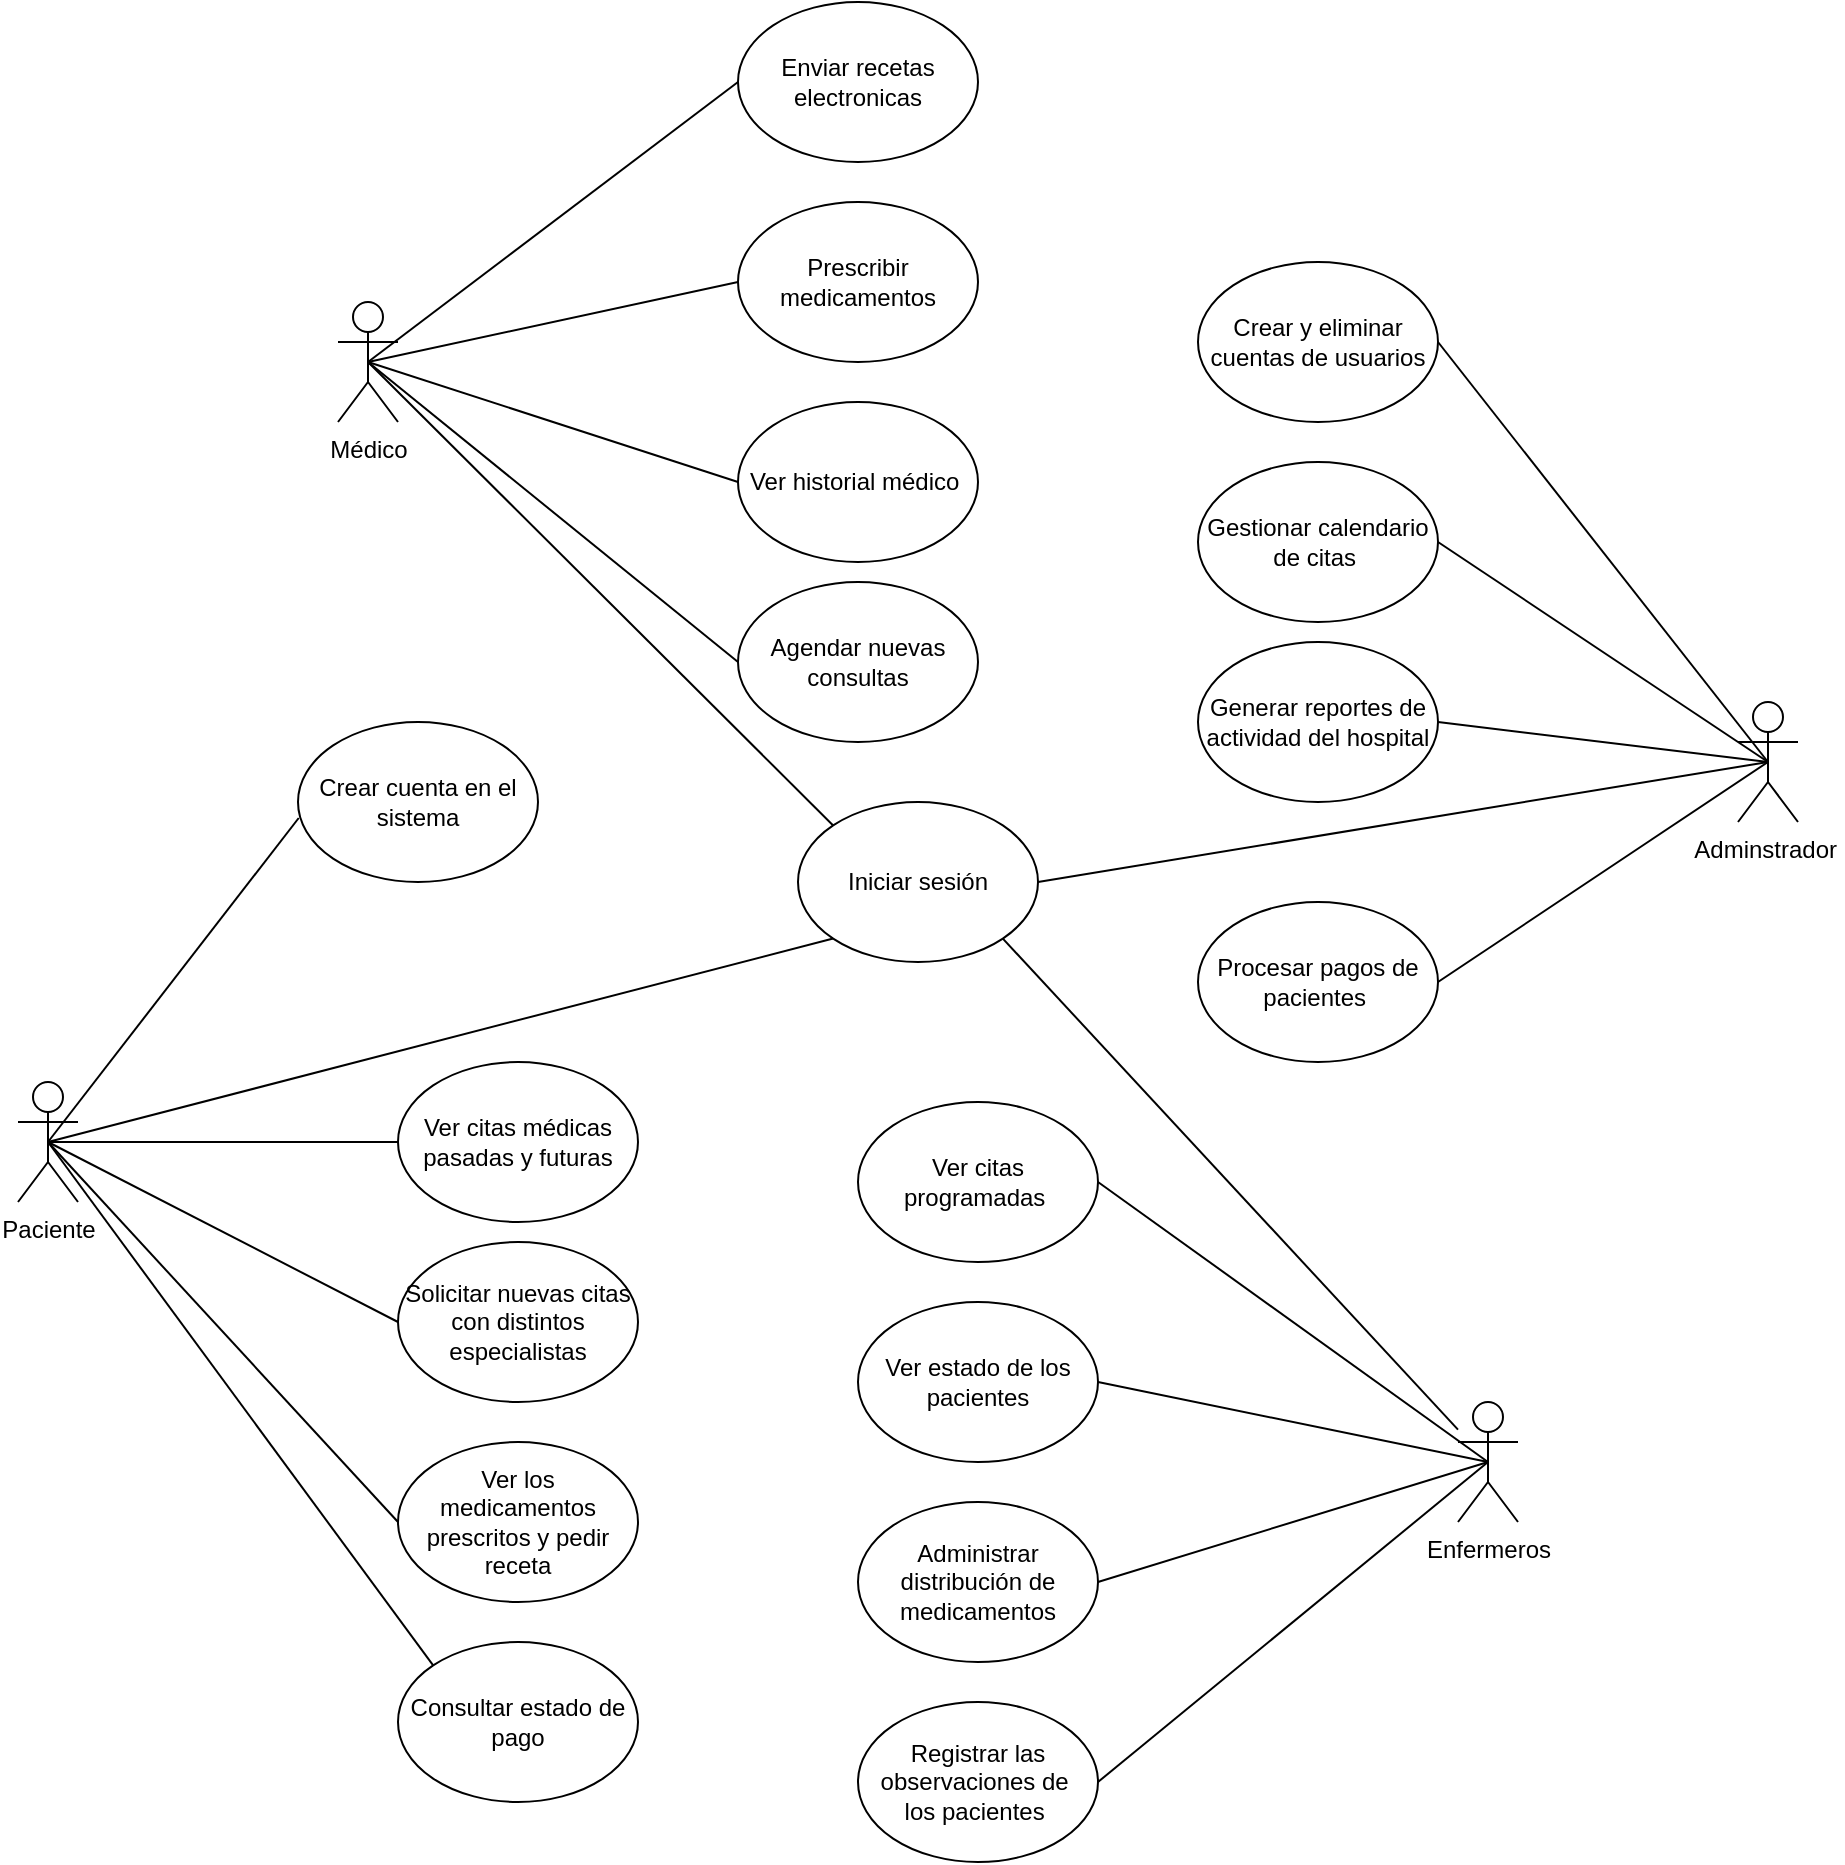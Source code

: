 <mxfile version="26.0.16">
  <diagram name="Página-1" id="vH-OwV5uXmRrGs1kFZjD">
    <mxGraphModel dx="1973" dy="2292" grid="1" gridSize="10" guides="1" tooltips="1" connect="1" arrows="1" fold="1" page="1" pageScale="1" pageWidth="827" pageHeight="1169" math="0" shadow="0">
      <root>
        <mxCell id="0" />
        <mxCell id="1" parent="0" />
        <mxCell id="4ot0IjOBkn7LWyJ6OAC--1" value="Paciente" style="shape=umlActor;verticalLabelPosition=bottom;verticalAlign=top;html=1;outlineConnect=0;" vertex="1" parent="1">
          <mxGeometry x="-160" y="100" width="30" height="60" as="geometry" />
        </mxCell>
        <mxCell id="4ot0IjOBkn7LWyJ6OAC--2" value="Enfermeros" style="shape=umlActor;verticalLabelPosition=bottom;verticalAlign=top;html=1;outlineConnect=0;" vertex="1" parent="1">
          <mxGeometry x="560" y="260" width="30" height="60" as="geometry" />
        </mxCell>
        <mxCell id="4ot0IjOBkn7LWyJ6OAC--3" value="Médico" style="shape=umlActor;verticalLabelPosition=bottom;verticalAlign=top;html=1;outlineConnect=0;" vertex="1" parent="1">
          <mxGeometry y="-290" width="30" height="60" as="geometry" />
        </mxCell>
        <mxCell id="4ot0IjOBkn7LWyJ6OAC--6" value="Crear cuenta en el sistema" style="ellipse;whiteSpace=wrap;html=1;" vertex="1" parent="1">
          <mxGeometry x="-20" y="-80" width="120" height="80" as="geometry" />
        </mxCell>
        <mxCell id="4ot0IjOBkn7LWyJ6OAC--7" value="Ver citas médicas pasadas y futuras" style="ellipse;whiteSpace=wrap;html=1;" vertex="1" parent="1">
          <mxGeometry x="30" y="90" width="120" height="80" as="geometry" />
        </mxCell>
        <mxCell id="4ot0IjOBkn7LWyJ6OAC--8" value="Solicitar nuevas citas con distintos especialistas" style="ellipse;whiteSpace=wrap;html=1;" vertex="1" parent="1">
          <mxGeometry x="30" y="180" width="120" height="80" as="geometry" />
        </mxCell>
        <mxCell id="4ot0IjOBkn7LWyJ6OAC--9" value="Ver los medicamentos prescritos y pedir receta" style="ellipse;whiteSpace=wrap;html=1;" vertex="1" parent="1">
          <mxGeometry x="30" y="280" width="120" height="80" as="geometry" />
        </mxCell>
        <mxCell id="4ot0IjOBkn7LWyJ6OAC--10" value="Consultar estado de pago" style="ellipse;whiteSpace=wrap;html=1;" vertex="1" parent="1">
          <mxGeometry x="30" y="380" width="120" height="80" as="geometry" />
        </mxCell>
        <mxCell id="4ot0IjOBkn7LWyJ6OAC--11" value="Iniciar sesión" style="ellipse;whiteSpace=wrap;html=1;" vertex="1" parent="1">
          <mxGeometry x="230" y="-40" width="120" height="80" as="geometry" />
        </mxCell>
        <mxCell id="4ot0IjOBkn7LWyJ6OAC--12" value="Agendar nuevas consultas" style="ellipse;whiteSpace=wrap;html=1;" vertex="1" parent="1">
          <mxGeometry x="200" y="-150" width="120" height="80" as="geometry" />
        </mxCell>
        <mxCell id="4ot0IjOBkn7LWyJ6OAC--13" value="Ver historial médico&amp;nbsp;" style="ellipse;whiteSpace=wrap;html=1;" vertex="1" parent="1">
          <mxGeometry x="200" y="-240" width="120" height="80" as="geometry" />
        </mxCell>
        <mxCell id="4ot0IjOBkn7LWyJ6OAC--14" value="Prescribir medicamentos" style="ellipse;whiteSpace=wrap;html=1;" vertex="1" parent="1">
          <mxGeometry x="200" y="-340" width="120" height="80" as="geometry" />
        </mxCell>
        <mxCell id="4ot0IjOBkn7LWyJ6OAC--15" value="Enviar recetas electronicas" style="ellipse;whiteSpace=wrap;html=1;" vertex="1" parent="1">
          <mxGeometry x="200" y="-440" width="120" height="80" as="geometry" />
        </mxCell>
        <mxCell id="4ot0IjOBkn7LWyJ6OAC--16" value="Ver citas programadas&amp;nbsp;" style="ellipse;whiteSpace=wrap;html=1;" vertex="1" parent="1">
          <mxGeometry x="260" y="110" width="120" height="80" as="geometry" />
        </mxCell>
        <mxCell id="4ot0IjOBkn7LWyJ6OAC--17" value="Ver estado de los pacientes" style="ellipse;whiteSpace=wrap;html=1;" vertex="1" parent="1">
          <mxGeometry x="260" y="210" width="120" height="80" as="geometry" />
        </mxCell>
        <mxCell id="4ot0IjOBkn7LWyJ6OAC--18" value="Administrar distribución de medicamentos" style="ellipse;whiteSpace=wrap;html=1;" vertex="1" parent="1">
          <mxGeometry x="260" y="310" width="120" height="80" as="geometry" />
        </mxCell>
        <mxCell id="4ot0IjOBkn7LWyJ6OAC--19" value="Registrar las observaciones de&amp;nbsp;&lt;div&gt;los pacientes&amp;nbsp;&lt;/div&gt;" style="ellipse;whiteSpace=wrap;html=1;" vertex="1" parent="1">
          <mxGeometry x="260" y="410" width="120" height="80" as="geometry" />
        </mxCell>
        <mxCell id="4ot0IjOBkn7LWyJ6OAC--20" value="Adminstrador&amp;nbsp;" style="shape=umlActor;verticalLabelPosition=bottom;verticalAlign=top;html=1;outlineConnect=0;" vertex="1" parent="1">
          <mxGeometry x="700" y="-90" width="30" height="60" as="geometry" />
        </mxCell>
        <mxCell id="4ot0IjOBkn7LWyJ6OAC--22" value="Crear y eliminar cuentas de usuarios" style="ellipse;whiteSpace=wrap;html=1;" vertex="1" parent="1">
          <mxGeometry x="430" y="-310" width="120" height="80" as="geometry" />
        </mxCell>
        <mxCell id="4ot0IjOBkn7LWyJ6OAC--23" value="Gestionar calendario de citas&amp;nbsp;" style="ellipse;whiteSpace=wrap;html=1;" vertex="1" parent="1">
          <mxGeometry x="430" y="-210" width="120" height="80" as="geometry" />
        </mxCell>
        <mxCell id="4ot0IjOBkn7LWyJ6OAC--24" value="Generar reportes de actividad del hospital" style="ellipse;whiteSpace=wrap;html=1;" vertex="1" parent="1">
          <mxGeometry x="430" y="-120" width="120" height="80" as="geometry" />
        </mxCell>
        <mxCell id="4ot0IjOBkn7LWyJ6OAC--25" value="Procesar pagos de pacientes&amp;nbsp;" style="ellipse;whiteSpace=wrap;html=1;" vertex="1" parent="1">
          <mxGeometry x="430" y="10" width="120" height="80" as="geometry" />
        </mxCell>
        <mxCell id="4ot0IjOBkn7LWyJ6OAC--26" value="" style="endArrow=none;html=1;rounded=0;exitX=0.5;exitY=0.5;exitDx=0;exitDy=0;exitPerimeter=0;entryX=0.003;entryY=0.6;entryDx=0;entryDy=0;entryPerimeter=0;" edge="1" parent="1" source="4ot0IjOBkn7LWyJ6OAC--1" target="4ot0IjOBkn7LWyJ6OAC--6">
          <mxGeometry width="50" height="50" relative="1" as="geometry">
            <mxPoint y="140" as="sourcePoint" />
            <mxPoint x="50" y="90" as="targetPoint" />
          </mxGeometry>
        </mxCell>
        <mxCell id="4ot0IjOBkn7LWyJ6OAC--27" value="" style="endArrow=none;html=1;rounded=0;exitX=0.5;exitY=0.5;exitDx=0;exitDy=0;exitPerimeter=0;entryX=0;entryY=0.5;entryDx=0;entryDy=0;" edge="1" parent="1" source="4ot0IjOBkn7LWyJ6OAC--1" target="4ot0IjOBkn7LWyJ6OAC--7">
          <mxGeometry width="50" height="50" relative="1" as="geometry">
            <mxPoint y="140" as="sourcePoint" />
            <mxPoint x="50" y="90" as="targetPoint" />
          </mxGeometry>
        </mxCell>
        <mxCell id="4ot0IjOBkn7LWyJ6OAC--30" value="" style="endArrow=none;html=1;rounded=0;entryX=0;entryY=0.5;entryDx=0;entryDy=0;exitX=0.5;exitY=0.5;exitDx=0;exitDy=0;exitPerimeter=0;" edge="1" parent="1" source="4ot0IjOBkn7LWyJ6OAC--1" target="4ot0IjOBkn7LWyJ6OAC--8">
          <mxGeometry width="50" height="50" relative="1" as="geometry">
            <mxPoint y="140" as="sourcePoint" />
            <mxPoint x="50" y="90" as="targetPoint" />
          </mxGeometry>
        </mxCell>
        <mxCell id="4ot0IjOBkn7LWyJ6OAC--31" value="" style="endArrow=none;html=1;rounded=0;entryX=0;entryY=0.5;entryDx=0;entryDy=0;exitX=0.5;exitY=0.5;exitDx=0;exitDy=0;exitPerimeter=0;" edge="1" parent="1" source="4ot0IjOBkn7LWyJ6OAC--1" target="4ot0IjOBkn7LWyJ6OAC--9">
          <mxGeometry width="50" height="50" relative="1" as="geometry">
            <mxPoint y="140" as="sourcePoint" />
            <mxPoint x="50" y="90" as="targetPoint" />
          </mxGeometry>
        </mxCell>
        <mxCell id="4ot0IjOBkn7LWyJ6OAC--32" value="" style="endArrow=none;html=1;rounded=0;exitX=0;exitY=0;exitDx=0;exitDy=0;entryX=0.5;entryY=0.5;entryDx=0;entryDy=0;entryPerimeter=0;" edge="1" parent="1" source="4ot0IjOBkn7LWyJ6OAC--10" target="4ot0IjOBkn7LWyJ6OAC--1">
          <mxGeometry width="50" height="50" relative="1" as="geometry">
            <mxPoint y="280" as="sourcePoint" />
            <mxPoint x="50" y="230" as="targetPoint" />
          </mxGeometry>
        </mxCell>
        <mxCell id="4ot0IjOBkn7LWyJ6OAC--33" value="" style="endArrow=none;html=1;rounded=0;entryX=0.5;entryY=0.5;entryDx=0;entryDy=0;entryPerimeter=0;exitX=1;exitY=0.5;exitDx=0;exitDy=0;" edge="1" parent="1" source="4ot0IjOBkn7LWyJ6OAC--16" target="4ot0IjOBkn7LWyJ6OAC--2">
          <mxGeometry width="50" height="50" relative="1" as="geometry">
            <mxPoint x="440" y="320" as="sourcePoint" />
            <mxPoint x="490" y="270" as="targetPoint" />
          </mxGeometry>
        </mxCell>
        <mxCell id="4ot0IjOBkn7LWyJ6OAC--34" value="" style="endArrow=none;html=1;rounded=0;entryX=0.5;entryY=0.5;entryDx=0;entryDy=0;entryPerimeter=0;exitX=1;exitY=0.5;exitDx=0;exitDy=0;" edge="1" parent="1" source="4ot0IjOBkn7LWyJ6OAC--17" target="4ot0IjOBkn7LWyJ6OAC--2">
          <mxGeometry width="50" height="50" relative="1" as="geometry">
            <mxPoint x="440" y="320" as="sourcePoint" />
            <mxPoint x="490" y="270" as="targetPoint" />
          </mxGeometry>
        </mxCell>
        <mxCell id="4ot0IjOBkn7LWyJ6OAC--35" value="" style="endArrow=none;html=1;rounded=0;entryX=0.5;entryY=0.5;entryDx=0;entryDy=0;entryPerimeter=0;exitX=1;exitY=0.5;exitDx=0;exitDy=0;" edge="1" parent="1" source="4ot0IjOBkn7LWyJ6OAC--18" target="4ot0IjOBkn7LWyJ6OAC--2">
          <mxGeometry width="50" height="50" relative="1" as="geometry">
            <mxPoint x="440" y="320" as="sourcePoint" />
            <mxPoint x="490" y="270" as="targetPoint" />
          </mxGeometry>
        </mxCell>
        <mxCell id="4ot0IjOBkn7LWyJ6OAC--36" value="" style="endArrow=none;html=1;rounded=0;entryX=0.5;entryY=0.5;entryDx=0;entryDy=0;entryPerimeter=0;exitX=1;exitY=0.5;exitDx=0;exitDy=0;" edge="1" parent="1" source="4ot0IjOBkn7LWyJ6OAC--19" target="4ot0IjOBkn7LWyJ6OAC--2">
          <mxGeometry width="50" height="50" relative="1" as="geometry">
            <mxPoint x="440" y="320" as="sourcePoint" />
            <mxPoint x="490" y="270" as="targetPoint" />
          </mxGeometry>
        </mxCell>
        <mxCell id="4ot0IjOBkn7LWyJ6OAC--37" value="" style="endArrow=none;html=1;rounded=0;entryX=1;entryY=0.5;entryDx=0;entryDy=0;exitX=0.5;exitY=0.5;exitDx=0;exitDy=0;exitPerimeter=0;" edge="1" parent="1" source="4ot0IjOBkn7LWyJ6OAC--20" target="4ot0IjOBkn7LWyJ6OAC--22">
          <mxGeometry width="50" height="50" relative="1" as="geometry">
            <mxPoint x="500" y="-110" as="sourcePoint" />
            <mxPoint x="550" y="-160" as="targetPoint" />
          </mxGeometry>
        </mxCell>
        <mxCell id="4ot0IjOBkn7LWyJ6OAC--38" value="" style="endArrow=none;html=1;rounded=0;entryX=0.5;entryY=0.5;entryDx=0;entryDy=0;entryPerimeter=0;exitX=1;exitY=0.5;exitDx=0;exitDy=0;" edge="1" parent="1" source="4ot0IjOBkn7LWyJ6OAC--23" target="4ot0IjOBkn7LWyJ6OAC--20">
          <mxGeometry width="50" height="50" relative="1" as="geometry">
            <mxPoint x="500" y="-110" as="sourcePoint" />
            <mxPoint x="550" y="-160" as="targetPoint" />
          </mxGeometry>
        </mxCell>
        <mxCell id="4ot0IjOBkn7LWyJ6OAC--40" value="" style="endArrow=none;html=1;rounded=0;entryX=0.5;entryY=0.5;entryDx=0;entryDy=0;entryPerimeter=0;exitX=1;exitY=0.5;exitDx=0;exitDy=0;" edge="1" parent="1" source="4ot0IjOBkn7LWyJ6OAC--24" target="4ot0IjOBkn7LWyJ6OAC--20">
          <mxGeometry width="50" height="50" relative="1" as="geometry">
            <mxPoint x="500" y="-110" as="sourcePoint" />
            <mxPoint x="550" y="-160" as="targetPoint" />
          </mxGeometry>
        </mxCell>
        <mxCell id="4ot0IjOBkn7LWyJ6OAC--41" value="" style="endArrow=none;html=1;rounded=0;entryX=0.5;entryY=0.5;entryDx=0;entryDy=0;entryPerimeter=0;exitX=1;exitY=0.5;exitDx=0;exitDy=0;" edge="1" parent="1" source="4ot0IjOBkn7LWyJ6OAC--25" target="4ot0IjOBkn7LWyJ6OAC--20">
          <mxGeometry width="50" height="50" relative="1" as="geometry">
            <mxPoint x="500" y="-110" as="sourcePoint" />
            <mxPoint x="550" y="-160" as="targetPoint" />
          </mxGeometry>
        </mxCell>
        <mxCell id="4ot0IjOBkn7LWyJ6OAC--42" value="" style="endArrow=none;html=1;rounded=0;entryX=0;entryY=0.5;entryDx=0;entryDy=0;exitX=0.5;exitY=0.5;exitDx=0;exitDy=0;exitPerimeter=0;" edge="1" parent="1" source="4ot0IjOBkn7LWyJ6OAC--3" target="4ot0IjOBkn7LWyJ6OAC--15">
          <mxGeometry width="50" height="50" relative="1" as="geometry">
            <mxPoint x="160" y="-180" as="sourcePoint" />
            <mxPoint x="210" y="-230" as="targetPoint" />
          </mxGeometry>
        </mxCell>
        <mxCell id="4ot0IjOBkn7LWyJ6OAC--43" value="" style="endArrow=none;html=1;rounded=0;entryX=0;entryY=0.5;entryDx=0;entryDy=0;exitX=0.5;exitY=0.5;exitDx=0;exitDy=0;exitPerimeter=0;" edge="1" parent="1" source="4ot0IjOBkn7LWyJ6OAC--3" target="4ot0IjOBkn7LWyJ6OAC--14">
          <mxGeometry width="50" height="50" relative="1" as="geometry">
            <mxPoint x="160" y="-180" as="sourcePoint" />
            <mxPoint x="200" y="-240" as="targetPoint" />
          </mxGeometry>
        </mxCell>
        <mxCell id="4ot0IjOBkn7LWyJ6OAC--44" value="" style="endArrow=none;html=1;rounded=0;entryX=0;entryY=0.5;entryDx=0;entryDy=0;exitX=0.5;exitY=0.5;exitDx=0;exitDy=0;exitPerimeter=0;" edge="1" parent="1" source="4ot0IjOBkn7LWyJ6OAC--3" target="4ot0IjOBkn7LWyJ6OAC--13">
          <mxGeometry width="50" height="50" relative="1" as="geometry">
            <mxPoint x="110" y="-160" as="sourcePoint" />
            <mxPoint x="160" y="-210" as="targetPoint" />
          </mxGeometry>
        </mxCell>
        <mxCell id="4ot0IjOBkn7LWyJ6OAC--45" value="" style="endArrow=none;html=1;rounded=0;exitX=0.5;exitY=0.5;exitDx=0;exitDy=0;exitPerimeter=0;entryX=0;entryY=0.5;entryDx=0;entryDy=0;" edge="1" parent="1" source="4ot0IjOBkn7LWyJ6OAC--3" target="4ot0IjOBkn7LWyJ6OAC--12">
          <mxGeometry width="50" height="50" relative="1" as="geometry">
            <mxPoint x="160" y="-180" as="sourcePoint" />
            <mxPoint x="210" y="-230" as="targetPoint" />
          </mxGeometry>
        </mxCell>
        <mxCell id="4ot0IjOBkn7LWyJ6OAC--46" value="" style="endArrow=none;html=1;rounded=0;entryX=0.5;entryY=0.5;entryDx=0;entryDy=0;entryPerimeter=0;exitX=0;exitY=0;exitDx=0;exitDy=0;" edge="1" parent="1" source="4ot0IjOBkn7LWyJ6OAC--11" target="4ot0IjOBkn7LWyJ6OAC--3">
          <mxGeometry width="50" height="50" relative="1" as="geometry">
            <mxPoint x="160" y="-180" as="sourcePoint" />
            <mxPoint x="210" y="-230" as="targetPoint" />
          </mxGeometry>
        </mxCell>
        <mxCell id="4ot0IjOBkn7LWyJ6OAC--47" value="" style="endArrow=none;html=1;rounded=0;entryX=0;entryY=1;entryDx=0;entryDy=0;exitX=0.5;exitY=0.5;exitDx=0;exitDy=0;exitPerimeter=0;" edge="1" parent="1" source="4ot0IjOBkn7LWyJ6OAC--1" target="4ot0IjOBkn7LWyJ6OAC--11">
          <mxGeometry width="50" height="50" relative="1" as="geometry">
            <mxPoint x="-140" y="130" as="sourcePoint" />
            <mxPoint x="250" y="60" as="targetPoint" />
          </mxGeometry>
        </mxCell>
        <mxCell id="4ot0IjOBkn7LWyJ6OAC--48" value="" style="endArrow=none;html=1;rounded=0;entryX=1;entryY=1;entryDx=0;entryDy=0;" edge="1" parent="1" source="4ot0IjOBkn7LWyJ6OAC--2" target="4ot0IjOBkn7LWyJ6OAC--11">
          <mxGeometry width="50" height="50" relative="1" as="geometry">
            <mxPoint x="370" y="170" as="sourcePoint" />
            <mxPoint x="420" y="120" as="targetPoint" />
          </mxGeometry>
        </mxCell>
        <mxCell id="4ot0IjOBkn7LWyJ6OAC--49" value="" style="endArrow=none;html=1;rounded=0;entryX=0.5;entryY=0.5;entryDx=0;entryDy=0;entryPerimeter=0;exitX=1;exitY=0.5;exitDx=0;exitDy=0;" edge="1" parent="1" source="4ot0IjOBkn7LWyJ6OAC--11" target="4ot0IjOBkn7LWyJ6OAC--20">
          <mxGeometry width="50" height="50" relative="1" as="geometry">
            <mxPoint x="420" y="40" as="sourcePoint" />
            <mxPoint x="470" y="-10" as="targetPoint" />
          </mxGeometry>
        </mxCell>
      </root>
    </mxGraphModel>
  </diagram>
</mxfile>
